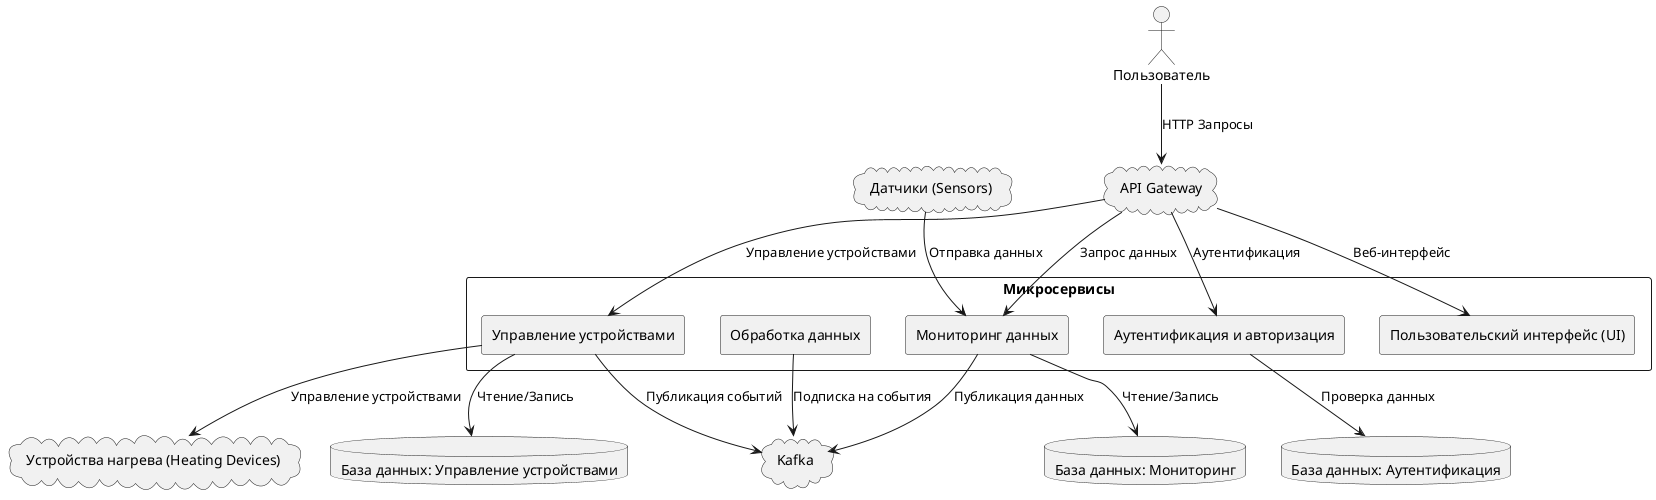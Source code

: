 @startuml
!define RECTANGLE rectangle
!define CLOUD cloud
!define DATABASE database

actor "Пользователь" as User

CLOUD "API Gateway" as Gateway

RECTANGLE "Микросервисы" {
    RECTANGLE "Управление устройствами" as DeviceService
    RECTANGLE "Мониторинг данных" as MonitoringService
    RECTANGLE "Аутентификация и авторизация" as AuthService
    RECTANGLE "Обработка данных" as DataProcessing
    RECTANGLE "Пользовательский интерфейс (UI)" as UIService
}

CLOUD "Kafka" as Kafka
DATABASE "База данных: Управление устройствами" as DeviceDB
DATABASE "База данных: Мониторинг" as MonitoringDB
DATABASE "База данных: Аутентификация" as AuthDB

cloud "Датчики (Sensors)" as Sensors
cloud "Устройства нагрева (Heating Devices)" as HeatingDevices

User --> Gateway : HTTP Запросы
Gateway --> AuthService : Аутентификация
Gateway --> UIService : Веб-интерфейс
Gateway --> DeviceService : Управление устройствами
Gateway --> MonitoringService : Запрос данных

DeviceService --> DeviceDB : Чтение/Запись
MonitoringService --> MonitoringDB : Чтение/Запись
AuthService --> AuthDB : Проверка данных

DeviceService --> Kafka : Публикация событий
MonitoringService --> Kafka : Публикация данных
DataProcessing --> Kafka : Подписка на события

Sensors --> MonitoringService : Отправка данных
DeviceService --> HeatingDevices : Управление устройствами

@enduml
